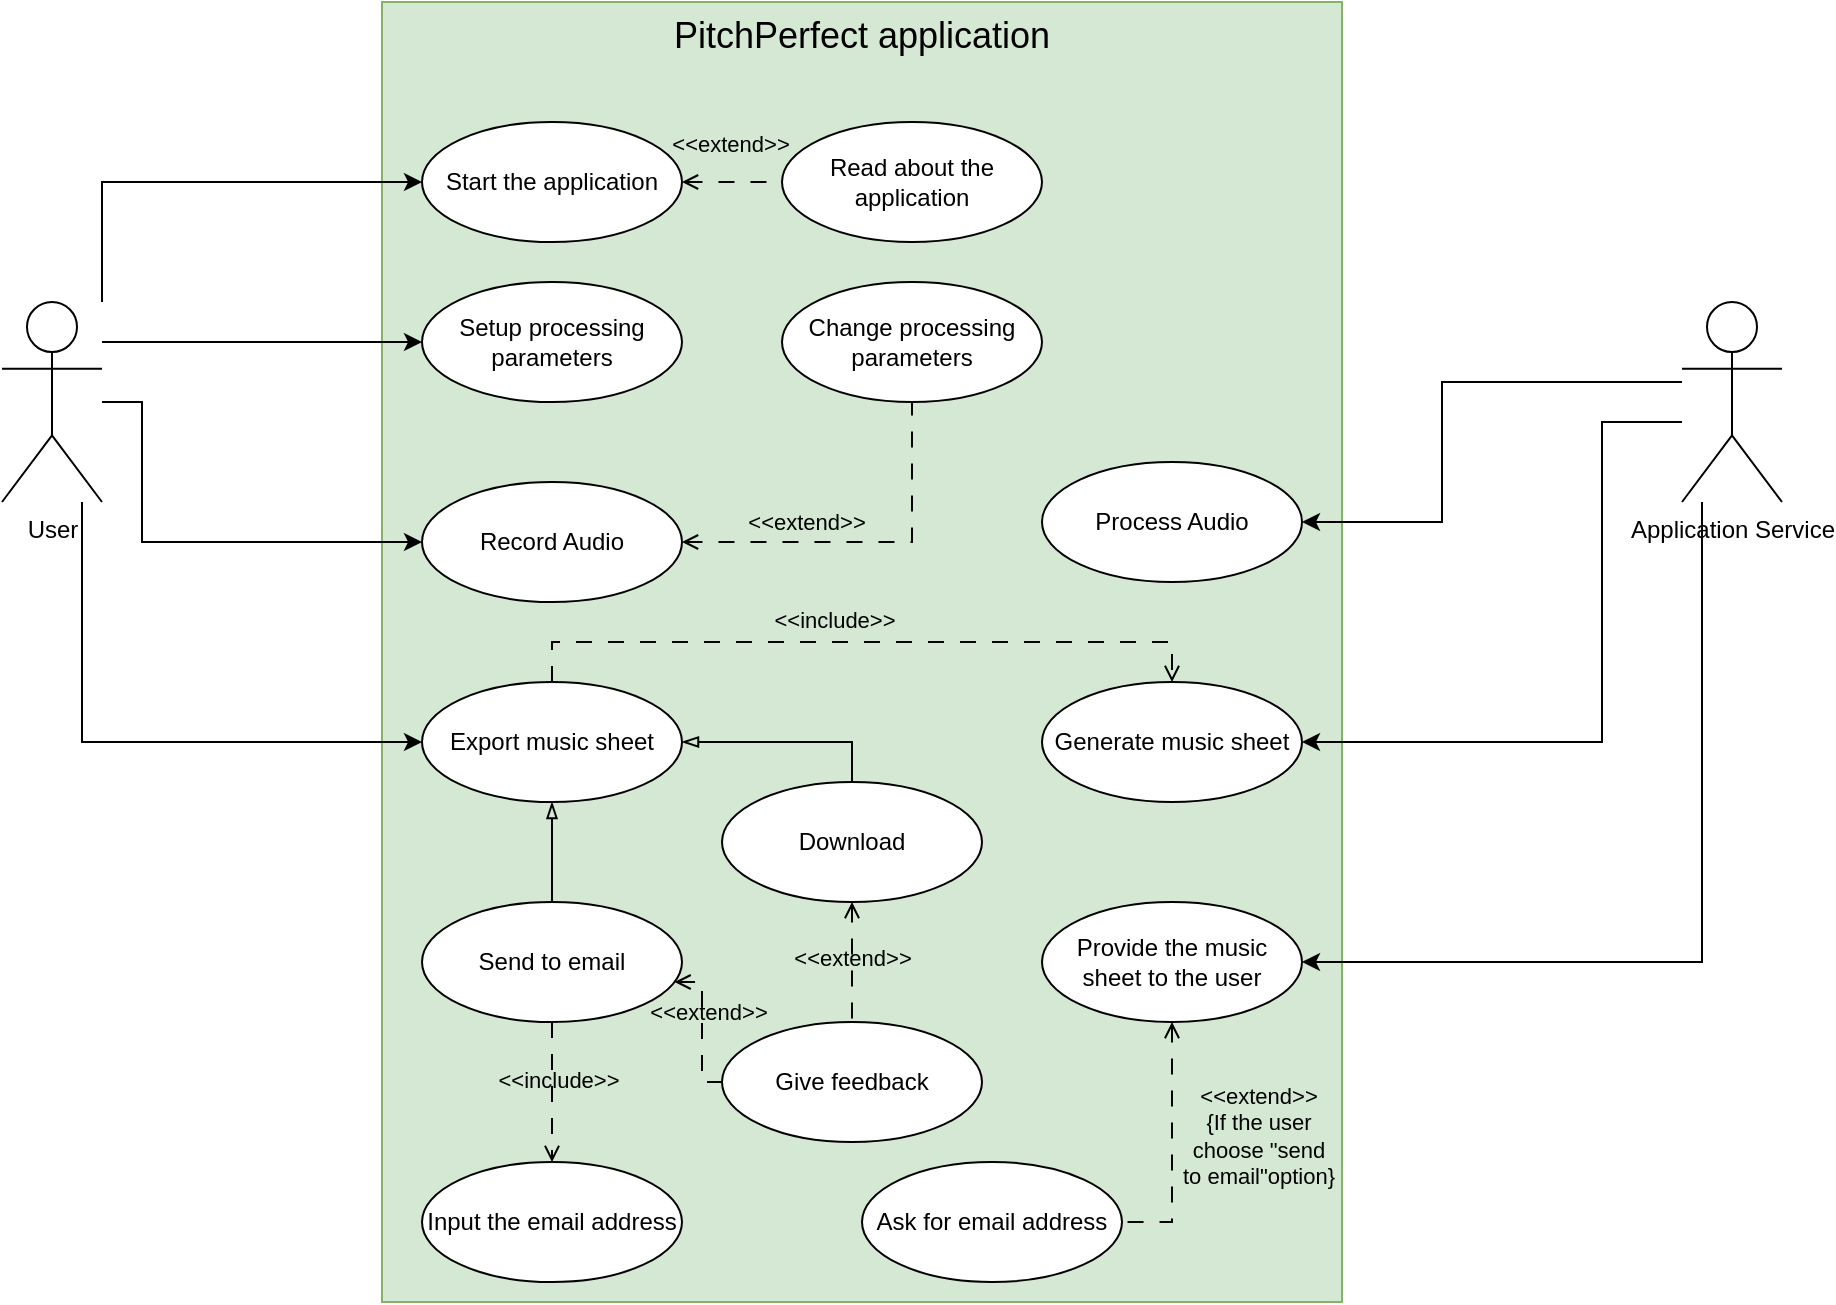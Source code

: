 <mxfile version="22.1.7" type="device">
  <diagram name="Page-1" id="rMk5pQkFbILxSp4M-7yF">
    <mxGraphModel dx="926" dy="469" grid="1" gridSize="10" guides="1" tooltips="1" connect="1" arrows="1" fold="1" page="1" pageScale="1" pageWidth="850" pageHeight="1100" math="0" shadow="0">
      <root>
        <mxCell id="0" />
        <mxCell id="1" parent="0" />
        <object label="User" id="tYUwBz76xJQsn6zXfqUm-5">
          <mxCell style="shape=umlActor;verticalLabelPosition=bottom;verticalAlign=top;html=1;outlineConnect=0;movable=1;resizable=1;rotatable=1;deletable=1;editable=1;locked=0;connectable=1;" parent="1" vertex="1">
            <mxGeometry x="50" y="350" width="50" height="100" as="geometry" />
          </mxCell>
        </object>
        <mxCell id="tYUwBz76xJQsn6zXfqUm-6" value="&lt;font style=&quot;font-size: 18px;&quot;&gt;PitchPerfect application&lt;/font&gt;" style="rounded=0;whiteSpace=wrap;html=1;align=center;verticalAlign=top;fillColor=#d5e8d4;strokeColor=#82b366;fontSize=18;" parent="1" vertex="1">
          <mxGeometry x="240" y="200" width="480" height="650" as="geometry" />
        </mxCell>
        <mxCell id="tYUwBz76xJQsn6zXfqUm-50" style="edgeStyle=orthogonalEdgeStyle;rounded=0;orthogonalLoop=1;jettySize=auto;html=1;entryX=0.5;entryY=1;entryDx=0;entryDy=0;dashed=1;dashPattern=8 8;startArrow=open;startFill=0;endArrow=none;endFill=0;exitX=1;exitY=0.5;exitDx=0;exitDy=0;" parent="1" source="tYUwBz76xJQsn6zXfqUm-7" edge="1">
          <mxGeometry relative="1" as="geometry">
            <Array as="points">
              <mxPoint x="505" y="470" />
            </Array>
            <mxPoint x="386.242" y="470.053" as="sourcePoint" />
            <mxPoint x="505.0" y="390" as="targetPoint" />
          </mxGeometry>
        </mxCell>
        <mxCell id="tYUwBz76xJQsn6zXfqUm-7" value="Record Audio" style="ellipse;whiteSpace=wrap;html=1;" parent="1" vertex="1">
          <mxGeometry x="260" y="440" width="130" height="60" as="geometry" />
        </mxCell>
        <mxCell id="tYUwBz76xJQsn6zXfqUm-9" value="Setup processing parameters" style="ellipse;whiteSpace=wrap;html=1;" parent="1" vertex="1">
          <mxGeometry x="260" y="340" width="130" height="60" as="geometry" />
        </mxCell>
        <mxCell id="tYUwBz76xJQsn6zXfqUm-26" style="edgeStyle=orthogonalEdgeStyle;rounded=0;orthogonalLoop=1;jettySize=auto;html=1;exitX=1;exitY=0.5;exitDx=0;exitDy=0;entryX=0.5;entryY=0;entryDx=0;entryDy=0;startArrow=blockThin;startFill=0;endArrow=none;endFill=0;targetPerimeterSpacing=0;" parent="1" source="tYUwBz76xJQsn6zXfqUm-12" target="tYUwBz76xJQsn6zXfqUm-13" edge="1">
          <mxGeometry relative="1" as="geometry">
            <Array as="points">
              <mxPoint x="475" y="570" />
            </Array>
          </mxGeometry>
        </mxCell>
        <mxCell id="tYUwBz76xJQsn6zXfqUm-53" style="edgeStyle=orthogonalEdgeStyle;rounded=0;orthogonalLoop=1;jettySize=auto;html=1;entryX=0.5;entryY=0;entryDx=0;entryDy=0;startArrow=blockThin;startFill=0;endArrow=none;endFill=0;" parent="1" source="tYUwBz76xJQsn6zXfqUm-12" target="tYUwBz76xJQsn6zXfqUm-14" edge="1">
          <mxGeometry relative="1" as="geometry" />
        </mxCell>
        <mxCell id="JMPtWyGSebtc3CJ3gG02-1" style="edgeStyle=orthogonalEdgeStyle;rounded=0;orthogonalLoop=1;jettySize=auto;html=1;entryX=0.5;entryY=0;entryDx=0;entryDy=0;endArrow=open;endFill=0;dashed=1;dashPattern=8 8;" edge="1" parent="1" source="tYUwBz76xJQsn6zXfqUm-12" target="tYUwBz76xJQsn6zXfqUm-37">
          <mxGeometry relative="1" as="geometry">
            <Array as="points">
              <mxPoint x="325" y="520" />
              <mxPoint x="635" y="520" />
            </Array>
          </mxGeometry>
        </mxCell>
        <mxCell id="tYUwBz76xJQsn6zXfqUm-12" value="Export music sheet" style="ellipse;whiteSpace=wrap;html=1;" parent="1" vertex="1">
          <mxGeometry x="260" y="540" width="130" height="60" as="geometry" />
        </mxCell>
        <mxCell id="JMPtWyGSebtc3CJ3gG02-5" style="edgeStyle=orthogonalEdgeStyle;rounded=0;orthogonalLoop=1;jettySize=auto;html=1;entryX=0.5;entryY=0;entryDx=0;entryDy=0;startArrow=open;startFill=0;endArrow=none;endFill=0;dashed=1;dashPattern=8 8;" edge="1" parent="1" source="tYUwBz76xJQsn6zXfqUm-13" target="tYUwBz76xJQsn6zXfqUm-61">
          <mxGeometry relative="1" as="geometry" />
        </mxCell>
        <mxCell id="tYUwBz76xJQsn6zXfqUm-13" value="Download" style="ellipse;whiteSpace=wrap;html=1;" parent="1" vertex="1">
          <mxGeometry x="410" y="590" width="130" height="60" as="geometry" />
        </mxCell>
        <mxCell id="tYUwBz76xJQsn6zXfqUm-54" style="edgeStyle=orthogonalEdgeStyle;rounded=0;orthogonalLoop=1;jettySize=auto;html=1;entryX=0.5;entryY=0;entryDx=0;entryDy=0;endArrow=open;endFill=0;dashed=1;dashPattern=8 8;" parent="1" source="tYUwBz76xJQsn6zXfqUm-14" target="tYUwBz76xJQsn6zXfqUm-41" edge="1">
          <mxGeometry relative="1" as="geometry" />
        </mxCell>
        <mxCell id="tYUwBz76xJQsn6zXfqUm-58" value="&amp;lt;&amp;lt;include&amp;gt;&amp;gt;" style="edgeLabel;html=1;align=center;verticalAlign=middle;resizable=0;points=[];labelBackgroundColor=none;" parent="tYUwBz76xJQsn6zXfqUm-54" vertex="1" connectable="0">
          <mxGeometry x="0.044" y="-4" relative="1" as="geometry">
            <mxPoint x="7" y="-8" as="offset" />
          </mxGeometry>
        </mxCell>
        <mxCell id="JMPtWyGSebtc3CJ3gG02-3" style="edgeStyle=orthogonalEdgeStyle;rounded=0;orthogonalLoop=1;jettySize=auto;html=1;entryX=0;entryY=0.5;entryDx=0;entryDy=0;dashed=1;dashPattern=8 8;startArrow=open;startFill=0;endArrow=none;endFill=0;" edge="1" parent="1" source="tYUwBz76xJQsn6zXfqUm-14" target="tYUwBz76xJQsn6zXfqUm-61">
          <mxGeometry relative="1" as="geometry">
            <Array as="points">
              <mxPoint x="400" y="690" />
            </Array>
          </mxGeometry>
        </mxCell>
        <mxCell id="tYUwBz76xJQsn6zXfqUm-14" value="Send to email" style="ellipse;whiteSpace=wrap;html=1;" parent="1" vertex="1">
          <mxGeometry x="260" y="650" width="130" height="60" as="geometry" />
        </mxCell>
        <mxCell id="tYUwBz76xJQsn6zXfqUm-20" value="" style="edgeStyle=orthogonalEdgeStyle;rounded=0;orthogonalLoop=1;jettySize=auto;html=1;" parent="1" source="tYUwBz76xJQsn6zXfqUm-5" target="tYUwBz76xJQsn6zXfqUm-7" edge="1">
          <mxGeometry relative="1" as="geometry">
            <Array as="points">
              <mxPoint x="120" y="400" />
              <mxPoint x="120" y="470" />
            </Array>
          </mxGeometry>
        </mxCell>
        <mxCell id="tYUwBz76xJQsn6zXfqUm-22" style="edgeStyle=orthogonalEdgeStyle;rounded=0;orthogonalLoop=1;jettySize=auto;html=1;entryX=0;entryY=0.5;entryDx=0;entryDy=0;" parent="1" source="tYUwBz76xJQsn6zXfqUm-5" target="tYUwBz76xJQsn6zXfqUm-12" edge="1">
          <mxGeometry relative="1" as="geometry">
            <Array as="points">
              <mxPoint x="90" y="570" />
            </Array>
          </mxGeometry>
        </mxCell>
        <mxCell id="tYUwBz76xJQsn6zXfqUm-35" style="edgeStyle=orthogonalEdgeStyle;rounded=0;orthogonalLoop=1;jettySize=auto;html=1;" parent="1" source="tYUwBz76xJQsn6zXfqUm-27" target="tYUwBz76xJQsn6zXfqUm-33" edge="1">
          <mxGeometry relative="1" as="geometry">
            <Array as="points">
              <mxPoint x="770" y="390" />
              <mxPoint x="770" y="460" />
            </Array>
          </mxGeometry>
        </mxCell>
        <mxCell id="tYUwBz76xJQsn6zXfqUm-39" style="edgeStyle=orthogonalEdgeStyle;rounded=0;orthogonalLoop=1;jettySize=auto;html=1;entryX=1;entryY=0.5;entryDx=0;entryDy=0;" parent="1" source="tYUwBz76xJQsn6zXfqUm-27" target="tYUwBz76xJQsn6zXfqUm-37" edge="1">
          <mxGeometry relative="1" as="geometry">
            <Array as="points">
              <mxPoint x="850" y="410" />
              <mxPoint x="850" y="570" />
            </Array>
          </mxGeometry>
        </mxCell>
        <mxCell id="tYUwBz76xJQsn6zXfqUm-52" style="edgeStyle=orthogonalEdgeStyle;rounded=0;orthogonalLoop=1;jettySize=auto;html=1;entryX=1;entryY=0.5;entryDx=0;entryDy=0;" parent="1" source="tYUwBz76xJQsn6zXfqUm-27" target="tYUwBz76xJQsn6zXfqUm-51" edge="1">
          <mxGeometry relative="1" as="geometry">
            <Array as="points">
              <mxPoint x="900" y="680" />
            </Array>
          </mxGeometry>
        </mxCell>
        <object label="Application Service" id="tYUwBz76xJQsn6zXfqUm-27">
          <mxCell style="shape=umlActor;verticalLabelPosition=bottom;verticalAlign=top;html=1;outlineConnect=0;movable=1;resizable=1;rotatable=1;deletable=1;editable=1;locked=0;connectable=1;" parent="1" vertex="1">
            <mxGeometry x="890" y="350" width="50" height="100" as="geometry" />
          </mxCell>
        </object>
        <mxCell id="tYUwBz76xJQsn6zXfqUm-30" value="Change processing parameters" style="ellipse;whiteSpace=wrap;html=1;" parent="1" vertex="1">
          <mxGeometry x="440" y="340" width="130" height="60" as="geometry" />
        </mxCell>
        <mxCell id="tYUwBz76xJQsn6zXfqUm-33" value="Process Audio" style="ellipse;whiteSpace=wrap;html=1;" parent="1" vertex="1">
          <mxGeometry x="570" y="430" width="130" height="60" as="geometry" />
        </mxCell>
        <mxCell id="tYUwBz76xJQsn6zXfqUm-37" value="Generate music sheet" style="ellipse;whiteSpace=wrap;html=1;" parent="1" vertex="1">
          <mxGeometry x="570" y="540" width="130" height="60" as="geometry" />
        </mxCell>
        <mxCell id="tYUwBz76xJQsn6zXfqUm-41" value="Input the email address" style="ellipse;whiteSpace=wrap;html=1;" parent="1" vertex="1">
          <mxGeometry x="260" y="780" width="130" height="60" as="geometry" />
        </mxCell>
        <mxCell id="tYUwBz76xJQsn6zXfqUm-47" style="edgeStyle=orthogonalEdgeStyle;rounded=0;orthogonalLoop=1;jettySize=auto;html=1;entryX=0;entryY=0.5;entryDx=0;entryDy=0;dashed=1;dashPattern=8 8;startArrow=open;startFill=0;endArrow=none;endFill=0;" parent="1" source="tYUwBz76xJQsn6zXfqUm-45" target="tYUwBz76xJQsn6zXfqUm-46" edge="1">
          <mxGeometry relative="1" as="geometry" />
        </mxCell>
        <mxCell id="tYUwBz76xJQsn6zXfqUm-45" value="Start the application" style="ellipse;whiteSpace=wrap;html=1;" parent="1" vertex="1">
          <mxGeometry x="260" y="260" width="130" height="60" as="geometry" />
        </mxCell>
        <mxCell id="tYUwBz76xJQsn6zXfqUm-46" value="Read about the application" style="ellipse;whiteSpace=wrap;html=1;" parent="1" vertex="1">
          <mxGeometry x="440" y="260" width="130" height="60" as="geometry" />
        </mxCell>
        <mxCell id="tYUwBz76xJQsn6zXfqUm-48" style="edgeStyle=orthogonalEdgeStyle;rounded=0;orthogonalLoop=1;jettySize=auto;html=1;entryX=0;entryY=0.5;entryDx=0;entryDy=0;" parent="1" source="tYUwBz76xJQsn6zXfqUm-5" target="tYUwBz76xJQsn6zXfqUm-45" edge="1">
          <mxGeometry relative="1" as="geometry">
            <Array as="points">
              <mxPoint x="100" y="290" />
            </Array>
          </mxGeometry>
        </mxCell>
        <mxCell id="tYUwBz76xJQsn6zXfqUm-49" style="edgeStyle=orthogonalEdgeStyle;rounded=0;orthogonalLoop=1;jettySize=auto;html=1;entryX=0;entryY=0.5;entryDx=0;entryDy=0;" parent="1" source="tYUwBz76xJQsn6zXfqUm-5" target="tYUwBz76xJQsn6zXfqUm-9" edge="1">
          <mxGeometry relative="1" as="geometry">
            <Array as="points">
              <mxPoint x="250" y="370" />
              <mxPoint x="250" y="370" />
            </Array>
          </mxGeometry>
        </mxCell>
        <mxCell id="tYUwBz76xJQsn6zXfqUm-56" style="edgeStyle=orthogonalEdgeStyle;rounded=0;orthogonalLoop=1;jettySize=auto;html=1;entryX=1;entryY=0.5;entryDx=0;entryDy=0;startArrow=open;startFill=0;endArrow=none;endFill=0;dashed=1;dashPattern=8 8;" parent="1" source="tYUwBz76xJQsn6zXfqUm-51" target="tYUwBz76xJQsn6zXfqUm-55" edge="1">
          <mxGeometry relative="1" as="geometry" />
        </mxCell>
        <mxCell id="tYUwBz76xJQsn6zXfqUm-57" value="&amp;lt;&amp;lt;extend&amp;gt;&amp;gt;&lt;br&gt;{If the user &lt;br&gt;choose &quot;send &lt;br&gt;to email&quot;option}" style="edgeLabel;html=1;align=center;verticalAlign=middle;resizable=0;points=[];labelBackgroundColor=none;" parent="tYUwBz76xJQsn6zXfqUm-56" vertex="1" connectable="0">
          <mxGeometry x="0.376" y="-4" relative="1" as="geometry">
            <mxPoint x="47" y="-29" as="offset" />
          </mxGeometry>
        </mxCell>
        <mxCell id="tYUwBz76xJQsn6zXfqUm-51" value="Provide the music sheet to the user" style="ellipse;whiteSpace=wrap;html=1;" parent="1" vertex="1">
          <mxGeometry x="570" y="650" width="130" height="60" as="geometry" />
        </mxCell>
        <mxCell id="tYUwBz76xJQsn6zXfqUm-55" value="Ask for email address" style="ellipse;whiteSpace=wrap;html=1;" parent="1" vertex="1">
          <mxGeometry x="480" y="780" width="130" height="60" as="geometry" />
        </mxCell>
        <mxCell id="tYUwBz76xJQsn6zXfqUm-61" value="Give feedback" style="ellipse;whiteSpace=wrap;html=1;" parent="1" vertex="1">
          <mxGeometry x="410" y="710" width="130" height="60" as="geometry" />
        </mxCell>
        <mxCell id="tYUwBz76xJQsn6zXfqUm-65" value="&amp;lt;&amp;lt;extend&amp;gt;&amp;gt;" style="edgeLabel;html=1;align=center;verticalAlign=middle;resizable=0;points=[];labelBackgroundColor=none;" parent="1" vertex="1" connectable="0">
          <mxGeometry x="414" y="270.996" as="geometry" />
        </mxCell>
        <mxCell id="tYUwBz76xJQsn6zXfqUm-66" value="&amp;lt;&amp;lt;extend&amp;gt;&amp;gt;" style="edgeLabel;html=1;align=center;verticalAlign=middle;resizable=0;points=[];labelBackgroundColor=none;" parent="1" vertex="1" connectable="0">
          <mxGeometry x="449" y="469.996" as="geometry">
            <mxPoint x="3" y="-10" as="offset" />
          </mxGeometry>
        </mxCell>
        <mxCell id="JMPtWyGSebtc3CJ3gG02-2" value="&amp;lt;&amp;lt;include&amp;gt;&amp;gt;" style="edgeLabel;html=1;align=center;verticalAlign=middle;resizable=0;points=[];labelBackgroundColor=none;" vertex="1" connectable="0" parent="1">
          <mxGeometry x="359" y="704" as="geometry">
            <mxPoint x="107" y="-195" as="offset" />
          </mxGeometry>
        </mxCell>
        <mxCell id="JMPtWyGSebtc3CJ3gG02-4" value="&amp;lt;&amp;lt;extend&amp;gt;&amp;gt;" style="edgeLabel;html=1;align=center;verticalAlign=middle;resizable=0;points=[];labelBackgroundColor=none;" vertex="1" connectable="0" parent="1">
          <mxGeometry x="421" y="700.996" as="geometry">
            <mxPoint x="-18" y="4" as="offset" />
          </mxGeometry>
        </mxCell>
        <mxCell id="JMPtWyGSebtc3CJ3gG02-6" value="&amp;lt;&amp;lt;extend&amp;gt;&amp;gt;" style="edgeLabel;html=1;align=center;verticalAlign=middle;resizable=0;points=[];labelBackgroundColor=none;" vertex="1" connectable="0" parent="1">
          <mxGeometry x="467" y="684.996" as="geometry">
            <mxPoint x="8" y="-7" as="offset" />
          </mxGeometry>
        </mxCell>
      </root>
    </mxGraphModel>
  </diagram>
</mxfile>
